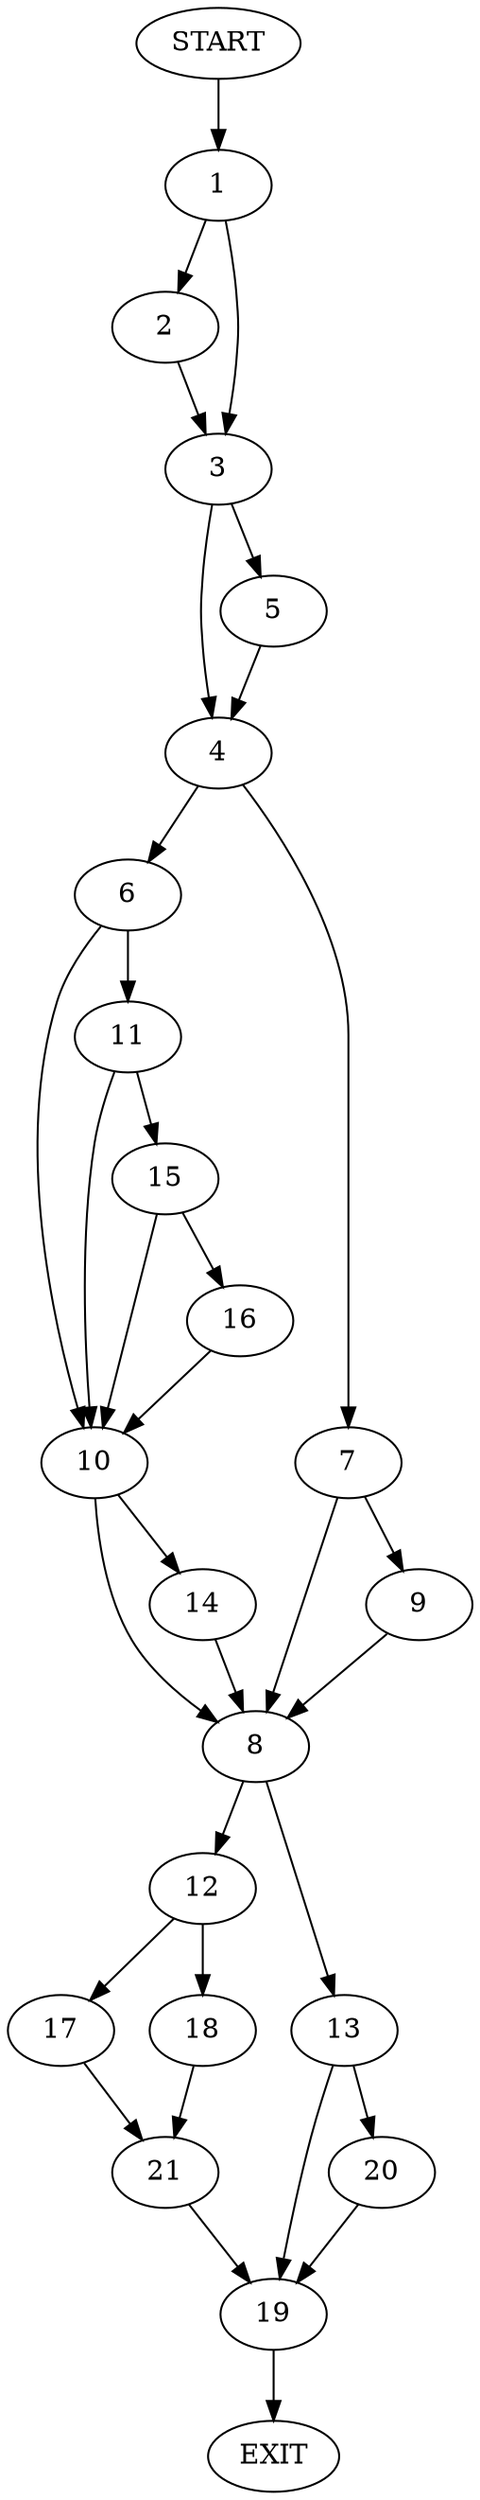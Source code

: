 digraph {
0 [label="START"]
22 [label="EXIT"]
0 -> 1
1 -> 2
1 -> 3
2 -> 3
3 -> 4
3 -> 5
5 -> 4
4 -> 6
4 -> 7
7 -> 8
7 -> 9
6 -> 10
6 -> 11
9 -> 8
8 -> 12
8 -> 13
10 -> 8
10 -> 14
11 -> 10
11 -> 15
15 -> 10
15 -> 16
16 -> 10
14 -> 8
12 -> 17
12 -> 18
13 -> 19
13 -> 20
20 -> 19
19 -> 22
17 -> 21
18 -> 21
21 -> 19
}
